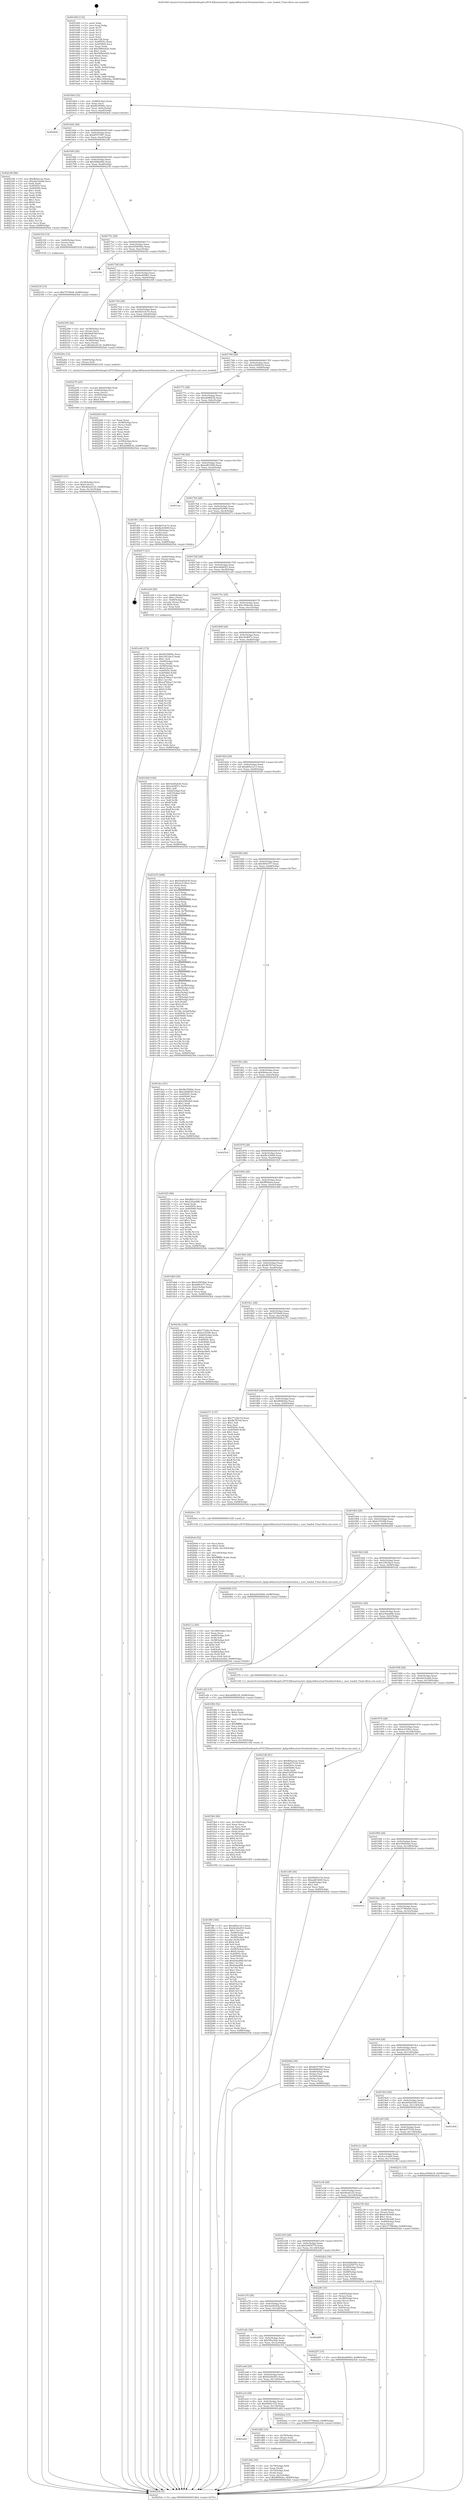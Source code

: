digraph "0x401640" {
  label = "0x401640 (/mnt/c/Users/mathe/Desktop/tcc/POCII/binaries/extr_kphp-kdbmutual-friendsmf-data.c_user_loaded_Final-ollvm.out::main(0))"
  labelloc = "t"
  node[shape=record]

  Entry [label="",width=0.3,height=0.3,shape=circle,fillcolor=black,style=filled]
  "0x4016b4" [label="{
     0x4016b4 [32]\l
     | [instrs]\l
     &nbsp;&nbsp;0x4016b4 \<+6\>: mov -0x88(%rbp),%eax\l
     &nbsp;&nbsp;0x4016ba \<+2\>: mov %eax,%ecx\l
     &nbsp;&nbsp;0x4016bc \<+6\>: sub $0x8b35994c,%ecx\l
     &nbsp;&nbsp;0x4016c2 \<+6\>: mov %eax,-0x9c(%rbp)\l
     &nbsp;&nbsp;0x4016c8 \<+6\>: mov %ecx,-0xa0(%rbp)\l
     &nbsp;&nbsp;0x4016ce \<+6\>: je 00000000004024eb \<main+0xeab\>\l
  }"]
  "0x4024eb" [label="{
     0x4024eb\l
  }", style=dashed]
  "0x4016d4" [label="{
     0x4016d4 [28]\l
     | [instrs]\l
     &nbsp;&nbsp;0x4016d4 \<+5\>: jmp 00000000004016d9 \<main+0x99\>\l
     &nbsp;&nbsp;0x4016d9 \<+6\>: mov -0x9c(%rbp),%eax\l
     &nbsp;&nbsp;0x4016df \<+5\>: sub $0x8f357087,%eax\l
     &nbsp;&nbsp;0x4016e4 \<+6\>: mov %eax,-0xa4(%rbp)\l
     &nbsp;&nbsp;0x4016ea \<+6\>: je 0000000000402180 \<main+0xb40\>\l
  }"]
  Exit [label="",width=0.3,height=0.3,shape=circle,fillcolor=black,style=filled,peripheries=2]
  "0x402180" [label="{
     0x402180 [86]\l
     | [instrs]\l
     &nbsp;&nbsp;0x402180 \<+5\>: mov $0xfb0eecee,%eax\l
     &nbsp;&nbsp;0x402185 \<+5\>: mov $0x2be5a28d,%ecx\l
     &nbsp;&nbsp;0x40218a \<+2\>: xor %edx,%edx\l
     &nbsp;&nbsp;0x40218c \<+7\>: mov 0x40505c,%esi\l
     &nbsp;&nbsp;0x402193 \<+7\>: mov 0x405060,%edi\l
     &nbsp;&nbsp;0x40219a \<+3\>: sub $0x1,%edx\l
     &nbsp;&nbsp;0x40219d \<+3\>: mov %esi,%r8d\l
     &nbsp;&nbsp;0x4021a0 \<+3\>: add %edx,%r8d\l
     &nbsp;&nbsp;0x4021a3 \<+4\>: imul %r8d,%esi\l
     &nbsp;&nbsp;0x4021a7 \<+3\>: and $0x1,%esi\l
     &nbsp;&nbsp;0x4021aa \<+3\>: cmp $0x0,%esi\l
     &nbsp;&nbsp;0x4021ad \<+4\>: sete %r9b\l
     &nbsp;&nbsp;0x4021b1 \<+3\>: cmp $0xa,%edi\l
     &nbsp;&nbsp;0x4021b4 \<+4\>: setl %r10b\l
     &nbsp;&nbsp;0x4021b8 \<+3\>: mov %r9b,%r11b\l
     &nbsp;&nbsp;0x4021bb \<+3\>: and %r10b,%r11b\l
     &nbsp;&nbsp;0x4021be \<+3\>: xor %r10b,%r9b\l
     &nbsp;&nbsp;0x4021c1 \<+3\>: or %r9b,%r11b\l
     &nbsp;&nbsp;0x4021c4 \<+4\>: test $0x1,%r11b\l
     &nbsp;&nbsp;0x4021c8 \<+3\>: cmovne %ecx,%eax\l
     &nbsp;&nbsp;0x4021cb \<+6\>: mov %eax,-0x88(%rbp)\l
     &nbsp;&nbsp;0x4021d1 \<+5\>: jmp 00000000004025eb \<main+0xfab\>\l
  }"]
  "0x4016f0" [label="{
     0x4016f0 [28]\l
     | [instrs]\l
     &nbsp;&nbsp;0x4016f0 \<+5\>: jmp 00000000004016f5 \<main+0xb5\>\l
     &nbsp;&nbsp;0x4016f5 \<+6\>: mov -0x9c(%rbp),%eax\l
     &nbsp;&nbsp;0x4016fb \<+5\>: sub $0x928bd4fe,%eax\l
     &nbsp;&nbsp;0x401700 \<+6\>: mov %eax,-0xa8(%rbp)\l
     &nbsp;&nbsp;0x401706 \<+6\>: je 0000000000402330 \<main+0xcf0\>\l
  }"]
  "0x40233f" [label="{
     0x40233f [15]\l
     | [instrs]\l
     &nbsp;&nbsp;0x40233f \<+10\>: movl $0x74790d4,-0x88(%rbp)\l
     &nbsp;&nbsp;0x402349 \<+5\>: jmp 00000000004025eb \<main+0xfab\>\l
  }"]
  "0x402330" [label="{
     0x402330 [15]\l
     | [instrs]\l
     &nbsp;&nbsp;0x402330 \<+4\>: mov -0x60(%rbp),%rax\l
     &nbsp;&nbsp;0x402334 \<+3\>: mov (%rax),%rax\l
     &nbsp;&nbsp;0x402337 \<+3\>: mov %rax,%rdi\l
     &nbsp;&nbsp;0x40233a \<+5\>: call 0000000000401030 \<free@plt\>\l
     | [calls]\l
     &nbsp;&nbsp;0x401030 \{1\} (unknown)\l
  }"]
  "0x40170c" [label="{
     0x40170c [28]\l
     | [instrs]\l
     &nbsp;&nbsp;0x40170c \<+5\>: jmp 0000000000401711 \<main+0xd1\>\l
     &nbsp;&nbsp;0x401711 \<+6\>: mov -0x9c(%rbp),%eax\l
     &nbsp;&nbsp;0x401717 \<+5\>: sub $0x9358540e,%eax\l
     &nbsp;&nbsp;0x40171c \<+6\>: mov %eax,-0xac(%rbp)\l
     &nbsp;&nbsp;0x401722 \<+6\>: je 000000000040234e \<main+0xd0e\>\l
  }"]
  "0x4022f7" [label="{
     0x4022f7 [15]\l
     | [instrs]\l
     &nbsp;&nbsp;0x4022f7 \<+10\>: movl $0x9ae60963,-0x88(%rbp)\l
     &nbsp;&nbsp;0x402301 \<+5\>: jmp 00000000004025eb \<main+0xfab\>\l
  }"]
  "0x40234e" [label="{
     0x40234e\l
  }", style=dashed]
  "0x401728" [label="{
     0x401728 [28]\l
     | [instrs]\l
     &nbsp;&nbsp;0x401728 \<+5\>: jmp 000000000040172d \<main+0xed\>\l
     &nbsp;&nbsp;0x40172d \<+6\>: mov -0x9c(%rbp),%eax\l
     &nbsp;&nbsp;0x401733 \<+5\>: sub $0x9ae60963,%eax\l
     &nbsp;&nbsp;0x401738 \<+6\>: mov %eax,-0xb0(%rbp)\l
     &nbsp;&nbsp;0x40173e \<+6\>: je 0000000000402306 \<main+0xcc6\>\l
  }"]
  "0x402293" [label="{
     0x402293 [31]\l
     | [instrs]\l
     &nbsp;&nbsp;0x402293 \<+4\>: mov -0x38(%rbp),%rcx\l
     &nbsp;&nbsp;0x402297 \<+6\>: movl $0x0,(%rcx)\l
     &nbsp;&nbsp;0x40229d \<+10\>: movl $0x4fee6125,-0x88(%rbp)\l
     &nbsp;&nbsp;0x4022a7 \<+6\>: mov %eax,-0x14c(%rbp)\l
     &nbsp;&nbsp;0x4022ad \<+5\>: jmp 00000000004025eb \<main+0xfab\>\l
  }"]
  "0x402306" [label="{
     0x402306 [42]\l
     | [instrs]\l
     &nbsp;&nbsp;0x402306 \<+4\>: mov -0x38(%rbp),%rax\l
     &nbsp;&nbsp;0x40230a \<+2\>: mov (%rax),%ecx\l
     &nbsp;&nbsp;0x40230c \<+6\>: sub $0xbfa43fef,%ecx\l
     &nbsp;&nbsp;0x402312 \<+3\>: add $0x1,%ecx\l
     &nbsp;&nbsp;0x402315 \<+6\>: add $0xbfa43fef,%ecx\l
     &nbsp;&nbsp;0x40231b \<+4\>: mov -0x38(%rbp),%rax\l
     &nbsp;&nbsp;0x40231f \<+2\>: mov %ecx,(%rax)\l
     &nbsp;&nbsp;0x402321 \<+10\>: movl $0x4fee6125,-0x88(%rbp)\l
     &nbsp;&nbsp;0x40232b \<+5\>: jmp 00000000004025eb \<main+0xfab\>\l
  }"]
  "0x401744" [label="{
     0x401744 [28]\l
     | [instrs]\l
     &nbsp;&nbsp;0x401744 \<+5\>: jmp 0000000000401749 \<main+0x109\>\l
     &nbsp;&nbsp;0x401749 \<+6\>: mov -0x9c(%rbp),%eax\l
     &nbsp;&nbsp;0x40174f \<+5\>: sub $0x9d314c7e,%eax\l
     &nbsp;&nbsp;0x401754 \<+6\>: mov %eax,-0xb4(%rbp)\l
     &nbsp;&nbsp;0x40175a \<+6\>: je 000000000040226a \<main+0xc2a\>\l
  }"]
  "0x402276" [label="{
     0x402276 [29]\l
     | [instrs]\l
     &nbsp;&nbsp;0x402276 \<+10\>: movabs $0x4030b6,%rdi\l
     &nbsp;&nbsp;0x402280 \<+4\>: mov -0x40(%rbp),%rcx\l
     &nbsp;&nbsp;0x402284 \<+2\>: mov %eax,(%rcx)\l
     &nbsp;&nbsp;0x402286 \<+4\>: mov -0x40(%rbp),%rcx\l
     &nbsp;&nbsp;0x40228a \<+2\>: mov (%rcx),%esi\l
     &nbsp;&nbsp;0x40228c \<+2\>: mov $0x0,%al\l
     &nbsp;&nbsp;0x40228e \<+5\>: call 0000000000401040 \<printf@plt\>\l
     | [calls]\l
     &nbsp;&nbsp;0x401040 \{1\} (unknown)\l
  }"]
  "0x40226a" [label="{
     0x40226a [12]\l
     | [instrs]\l
     &nbsp;&nbsp;0x40226a \<+4\>: mov -0x60(%rbp),%rax\l
     &nbsp;&nbsp;0x40226e \<+3\>: mov (%rax),%rdi\l
     &nbsp;&nbsp;0x402271 \<+5\>: call 0000000000401430 \<user_loaded\>\l
     | [calls]\l
     &nbsp;&nbsp;0x401430 \{1\} (/mnt/c/Users/mathe/Desktop/tcc/POCII/binaries/extr_kphp-kdbmutual-friendsmf-data.c_user_loaded_Final-ollvm.out::user_loaded)\l
  }"]
  "0x401760" [label="{
     0x401760 [28]\l
     | [instrs]\l
     &nbsp;&nbsp;0x401760 \<+5\>: jmp 0000000000401765 \<main+0x125\>\l
     &nbsp;&nbsp;0x401765 \<+6\>: mov -0x9c(%rbp),%eax\l
     &nbsp;&nbsp;0x40176b \<+5\>: sub $0xa3566b18,%eax\l
     &nbsp;&nbsp;0x401770 \<+6\>: mov %eax,-0xb8(%rbp)\l
     &nbsp;&nbsp;0x401776 \<+6\>: je 0000000000402240 \<main+0xc00\>\l
  }"]
  "0x40211a" [label="{
     0x40211a [60]\l
     | [instrs]\l
     &nbsp;&nbsp;0x40211a \<+6\>: mov -0x148(%rbp),%ecx\l
     &nbsp;&nbsp;0x402120 \<+3\>: imul %eax,%ecx\l
     &nbsp;&nbsp;0x402123 \<+4\>: mov -0x60(%rbp),%r8\l
     &nbsp;&nbsp;0x402127 \<+3\>: mov (%r8),%r8\l
     &nbsp;&nbsp;0x40212a \<+4\>: mov -0x58(%rbp),%r9\l
     &nbsp;&nbsp;0x40212e \<+3\>: movslq (%r9),%r9\l
     &nbsp;&nbsp;0x402131 \<+4\>: shl $0x4,%r9\l
     &nbsp;&nbsp;0x402135 \<+3\>: add %r9,%r8\l
     &nbsp;&nbsp;0x402138 \<+4\>: mov 0x8(%r8),%r8\l
     &nbsp;&nbsp;0x40213c \<+4\>: mov -0x48(%rbp),%r9\l
     &nbsp;&nbsp;0x402140 \<+3\>: movslq (%r9),%r9\l
     &nbsp;&nbsp;0x402143 \<+4\>: mov %ecx,(%r8,%r9,4)\l
     &nbsp;&nbsp;0x402147 \<+10\>: movl $0x4ca3cd2d,-0x88(%rbp)\l
     &nbsp;&nbsp;0x402151 \<+5\>: jmp 00000000004025eb \<main+0xfab\>\l
  }"]
  "0x402240" [label="{
     0x402240 [42]\l
     | [instrs]\l
     &nbsp;&nbsp;0x402240 \<+2\>: xor %eax,%eax\l
     &nbsp;&nbsp;0x402242 \<+4\>: mov -0x58(%rbp),%rcx\l
     &nbsp;&nbsp;0x402246 \<+2\>: mov (%rcx),%edx\l
     &nbsp;&nbsp;0x402248 \<+2\>: mov %eax,%esi\l
     &nbsp;&nbsp;0x40224a \<+2\>: sub %edx,%esi\l
     &nbsp;&nbsp;0x40224c \<+2\>: mov %eax,%edx\l
     &nbsp;&nbsp;0x40224e \<+3\>: sub $0x1,%edx\l
     &nbsp;&nbsp;0x402251 \<+2\>: add %edx,%esi\l
     &nbsp;&nbsp;0x402253 \<+2\>: sub %esi,%eax\l
     &nbsp;&nbsp;0x402255 \<+4\>: mov -0x58(%rbp),%rcx\l
     &nbsp;&nbsp;0x402259 \<+2\>: mov %eax,(%rcx)\l
     &nbsp;&nbsp;0x40225b \<+10\>: movl $0xab98f236,-0x88(%rbp)\l
     &nbsp;&nbsp;0x402265 \<+5\>: jmp 00000000004025eb \<main+0xfab\>\l
  }"]
  "0x40177c" [label="{
     0x40177c [28]\l
     | [instrs]\l
     &nbsp;&nbsp;0x40177c \<+5\>: jmp 0000000000401781 \<main+0x141\>\l
     &nbsp;&nbsp;0x401781 \<+6\>: mov -0x9c(%rbp),%eax\l
     &nbsp;&nbsp;0x401787 \<+5\>: sub $0xab98f236,%eax\l
     &nbsp;&nbsp;0x40178c \<+6\>: mov %eax,-0xbc(%rbp)\l
     &nbsp;&nbsp;0x401792 \<+6\>: je 0000000000401f01 \<main+0x8c1\>\l
  }"]
  "0x4020e6" [label="{
     0x4020e6 [52]\l
     | [instrs]\l
     &nbsp;&nbsp;0x4020e6 \<+2\>: xor %ecx,%ecx\l
     &nbsp;&nbsp;0x4020e8 \<+5\>: mov $0x2,%edx\l
     &nbsp;&nbsp;0x4020ed \<+6\>: mov %edx,-0x144(%rbp)\l
     &nbsp;&nbsp;0x4020f3 \<+1\>: cltd\l
     &nbsp;&nbsp;0x4020f4 \<+6\>: mov -0x144(%rbp),%esi\l
     &nbsp;&nbsp;0x4020fa \<+2\>: idiv %esi\l
     &nbsp;&nbsp;0x4020fc \<+6\>: imul $0xfffffffe,%edx,%edx\l
     &nbsp;&nbsp;0x402102 \<+2\>: mov %ecx,%edi\l
     &nbsp;&nbsp;0x402104 \<+2\>: sub %edx,%edi\l
     &nbsp;&nbsp;0x402106 \<+2\>: mov %ecx,%edx\l
     &nbsp;&nbsp;0x402108 \<+3\>: sub $0x1,%edx\l
     &nbsp;&nbsp;0x40210b \<+2\>: add %edx,%edi\l
     &nbsp;&nbsp;0x40210d \<+2\>: sub %edi,%ecx\l
     &nbsp;&nbsp;0x40210f \<+6\>: mov %ecx,-0x148(%rbp)\l
     &nbsp;&nbsp;0x402115 \<+5\>: call 0000000000401160 \<next_i\>\l
     | [calls]\l
     &nbsp;&nbsp;0x401160 \{1\} (/mnt/c/Users/mathe/Desktop/tcc/POCII/binaries/extr_kphp-kdbmutual-friendsmf-data.c_user_loaded_Final-ollvm.out::next_i)\l
  }"]
  "0x401f01" [label="{
     0x401f01 [36]\l
     | [instrs]\l
     &nbsp;&nbsp;0x401f01 \<+5\>: mov $0x9d314c7e,%eax\l
     &nbsp;&nbsp;0x401f06 \<+5\>: mov $0xfbc43699,%ecx\l
     &nbsp;&nbsp;0x401f0b \<+4\>: mov -0x58(%rbp),%rdx\l
     &nbsp;&nbsp;0x401f0f \<+2\>: mov (%rdx),%esi\l
     &nbsp;&nbsp;0x401f11 \<+4\>: mov -0x68(%rbp),%rdx\l
     &nbsp;&nbsp;0x401f15 \<+2\>: cmp (%rdx),%esi\l
     &nbsp;&nbsp;0x401f17 \<+3\>: cmovl %ecx,%eax\l
     &nbsp;&nbsp;0x401f1a \<+6\>: mov %eax,-0x88(%rbp)\l
     &nbsp;&nbsp;0x401f20 \<+5\>: jmp 00000000004025eb \<main+0xfab\>\l
  }"]
  "0x401798" [label="{
     0x401798 [28]\l
     | [instrs]\l
     &nbsp;&nbsp;0x401798 \<+5\>: jmp 000000000040179d \<main+0x15d\>\l
     &nbsp;&nbsp;0x40179d \<+6\>: mov -0x9c(%rbp),%eax\l
     &nbsp;&nbsp;0x4017a3 \<+5\>: sub $0xad81f200,%eax\l
     &nbsp;&nbsp;0x4017a8 \<+6\>: mov %eax,-0xc0(%rbp)\l
     &nbsp;&nbsp;0x4017ae \<+6\>: je 0000000000401cae \<main+0x66e\>\l
  }"]
  "0x401ff6" [label="{
     0x401ff6 [184]\l
     | [instrs]\l
     &nbsp;&nbsp;0x401ff6 \<+5\>: mov $0xd85a1213,%ecx\l
     &nbsp;&nbsp;0x401ffb \<+5\>: mov $0x6220ed53,%edx\l
     &nbsp;&nbsp;0x402000 \<+3\>: mov $0x1,%r11b\l
     &nbsp;&nbsp;0x402003 \<+4\>: mov -0x60(%rbp),%rdi\l
     &nbsp;&nbsp;0x402007 \<+3\>: mov (%rdi),%rdi\l
     &nbsp;&nbsp;0x40200a \<+4\>: mov -0x58(%rbp),%r8\l
     &nbsp;&nbsp;0x40200e \<+3\>: movslq (%r8),%r8\l
     &nbsp;&nbsp;0x402011 \<+4\>: shl $0x4,%r8\l
     &nbsp;&nbsp;0x402015 \<+3\>: add %r8,%rdi\l
     &nbsp;&nbsp;0x402018 \<+4\>: mov %rax,0x8(%rdi)\l
     &nbsp;&nbsp;0x40201c \<+4\>: mov -0x48(%rbp),%rax\l
     &nbsp;&nbsp;0x402020 \<+6\>: movl $0x0,(%rax)\l
     &nbsp;&nbsp;0x402026 \<+7\>: mov 0x40505c,%esi\l
     &nbsp;&nbsp;0x40202d \<+7\>: mov 0x405060,%ebx\l
     &nbsp;&nbsp;0x402034 \<+3\>: mov %esi,%r14d\l
     &nbsp;&nbsp;0x402037 \<+7\>: add $0xfedadf98,%r14d\l
     &nbsp;&nbsp;0x40203e \<+4\>: sub $0x1,%r14d\l
     &nbsp;&nbsp;0x402042 \<+7\>: sub $0xfedadf98,%r14d\l
     &nbsp;&nbsp;0x402049 \<+4\>: imul %r14d,%esi\l
     &nbsp;&nbsp;0x40204d \<+3\>: and $0x1,%esi\l
     &nbsp;&nbsp;0x402050 \<+3\>: cmp $0x0,%esi\l
     &nbsp;&nbsp;0x402053 \<+4\>: sete %r15b\l
     &nbsp;&nbsp;0x402057 \<+3\>: cmp $0xa,%ebx\l
     &nbsp;&nbsp;0x40205a \<+4\>: setl %r12b\l
     &nbsp;&nbsp;0x40205e \<+3\>: mov %r15b,%r13b\l
     &nbsp;&nbsp;0x402061 \<+4\>: xor $0xff,%r13b\l
     &nbsp;&nbsp;0x402065 \<+3\>: mov %r12b,%al\l
     &nbsp;&nbsp;0x402068 \<+2\>: xor $0xff,%al\l
     &nbsp;&nbsp;0x40206a \<+4\>: xor $0x0,%r11b\l
     &nbsp;&nbsp;0x40206e \<+3\>: mov %r13b,%sil\l
     &nbsp;&nbsp;0x402071 \<+4\>: and $0x0,%sil\l
     &nbsp;&nbsp;0x402075 \<+3\>: and %r11b,%r15b\l
     &nbsp;&nbsp;0x402078 \<+3\>: mov %al,%dil\l
     &nbsp;&nbsp;0x40207b \<+4\>: and $0x0,%dil\l
     &nbsp;&nbsp;0x40207f \<+3\>: and %r11b,%r12b\l
     &nbsp;&nbsp;0x402082 \<+3\>: or %r15b,%sil\l
     &nbsp;&nbsp;0x402085 \<+3\>: or %r12b,%dil\l
     &nbsp;&nbsp;0x402088 \<+3\>: xor %dil,%sil\l
     &nbsp;&nbsp;0x40208b \<+3\>: or %al,%r13b\l
     &nbsp;&nbsp;0x40208e \<+4\>: xor $0xff,%r13b\l
     &nbsp;&nbsp;0x402092 \<+4\>: or $0x0,%r11b\l
     &nbsp;&nbsp;0x402096 \<+3\>: and %r11b,%r13b\l
     &nbsp;&nbsp;0x402099 \<+3\>: or %r13b,%sil\l
     &nbsp;&nbsp;0x40209c \<+4\>: test $0x1,%sil\l
     &nbsp;&nbsp;0x4020a0 \<+3\>: cmovne %edx,%ecx\l
     &nbsp;&nbsp;0x4020a3 \<+6\>: mov %ecx,-0x88(%rbp)\l
     &nbsp;&nbsp;0x4020a9 \<+5\>: jmp 00000000004025eb \<main+0xfab\>\l
  }"]
  "0x401cae" [label="{
     0x401cae\l
  }", style=dashed]
  "0x4017b4" [label="{
     0x4017b4 [28]\l
     | [instrs]\l
     &nbsp;&nbsp;0x4017b4 \<+5\>: jmp 00000000004017b9 \<main+0x179\>\l
     &nbsp;&nbsp;0x4017b9 \<+6\>: mov -0x9c(%rbp),%eax\l
     &nbsp;&nbsp;0x4017bf \<+5\>: sub $0xb2052900,%eax\l
     &nbsp;&nbsp;0x4017c4 \<+6\>: mov %eax,-0xc4(%rbp)\l
     &nbsp;&nbsp;0x4017ca \<+6\>: je 0000000000402473 \<main+0xe33\>\l
  }"]
  "0x401fb4" [label="{
     0x401fb4 [66]\l
     | [instrs]\l
     &nbsp;&nbsp;0x401fb4 \<+6\>: mov -0x140(%rbp),%ecx\l
     &nbsp;&nbsp;0x401fba \<+3\>: imul %eax,%ecx\l
     &nbsp;&nbsp;0x401fbd \<+3\>: movslq %ecx,%r8\l
     &nbsp;&nbsp;0x401fc0 \<+4\>: mov -0x60(%rbp),%r9\l
     &nbsp;&nbsp;0x401fc4 \<+3\>: mov (%r9),%r9\l
     &nbsp;&nbsp;0x401fc7 \<+4\>: mov -0x58(%rbp),%r10\l
     &nbsp;&nbsp;0x401fcb \<+3\>: movslq (%r10),%r10\l
     &nbsp;&nbsp;0x401fce \<+4\>: shl $0x4,%r10\l
     &nbsp;&nbsp;0x401fd2 \<+3\>: add %r10,%r9\l
     &nbsp;&nbsp;0x401fd5 \<+3\>: mov %r8,(%r9)\l
     &nbsp;&nbsp;0x401fd8 \<+4\>: mov -0x50(%rbp),%r8\l
     &nbsp;&nbsp;0x401fdc \<+7\>: movl $0x1,(%r8)\l
     &nbsp;&nbsp;0x401fe3 \<+4\>: mov -0x50(%rbp),%r8\l
     &nbsp;&nbsp;0x401fe7 \<+3\>: movslq (%r8),%r8\l
     &nbsp;&nbsp;0x401fea \<+4\>: shl $0x2,%r8\l
     &nbsp;&nbsp;0x401fee \<+3\>: mov %r8,%rdi\l
     &nbsp;&nbsp;0x401ff1 \<+5\>: call 0000000000401050 \<malloc@plt\>\l
     | [calls]\l
     &nbsp;&nbsp;0x401050 \{1\} (unknown)\l
  }"]
  "0x402473" [label="{
     0x402473 [21]\l
     | [instrs]\l
     &nbsp;&nbsp;0x402473 \<+4\>: mov -0x80(%rbp),%rax\l
     &nbsp;&nbsp;0x402477 \<+2\>: mov (%rax),%eax\l
     &nbsp;&nbsp;0x402479 \<+4\>: lea -0x28(%rbp),%rsp\l
     &nbsp;&nbsp;0x40247d \<+1\>: pop %rbx\l
     &nbsp;&nbsp;0x40247e \<+2\>: pop %r12\l
     &nbsp;&nbsp;0x402480 \<+2\>: pop %r13\l
     &nbsp;&nbsp;0x402482 \<+2\>: pop %r14\l
     &nbsp;&nbsp;0x402484 \<+2\>: pop %r15\l
     &nbsp;&nbsp;0x402486 \<+1\>: pop %rbp\l
     &nbsp;&nbsp;0x402487 \<+1\>: ret\l
  }"]
  "0x4017d0" [label="{
     0x4017d0 [28]\l
     | [instrs]\l
     &nbsp;&nbsp;0x4017d0 \<+5\>: jmp 00000000004017d5 \<main+0x195\>\l
     &nbsp;&nbsp;0x4017d5 \<+6\>: mov -0x9c(%rbp),%eax\l
     &nbsp;&nbsp;0x4017db \<+5\>: sub $0xc06db5f3,%eax\l
     &nbsp;&nbsp;0x4017e0 \<+6\>: mov %eax,-0xc8(%rbp)\l
     &nbsp;&nbsp;0x4017e6 \<+6\>: je 0000000000401e29 \<main+0x7e9\>\l
  }"]
  "0x401f80" [label="{
     0x401f80 [52]\l
     | [instrs]\l
     &nbsp;&nbsp;0x401f80 \<+2\>: xor %ecx,%ecx\l
     &nbsp;&nbsp;0x401f82 \<+5\>: mov $0x2,%edx\l
     &nbsp;&nbsp;0x401f87 \<+6\>: mov %edx,-0x13c(%rbp)\l
     &nbsp;&nbsp;0x401f8d \<+1\>: cltd\l
     &nbsp;&nbsp;0x401f8e \<+6\>: mov -0x13c(%rbp),%esi\l
     &nbsp;&nbsp;0x401f94 \<+2\>: idiv %esi\l
     &nbsp;&nbsp;0x401f96 \<+6\>: imul $0xfffffffe,%edx,%edx\l
     &nbsp;&nbsp;0x401f9c \<+2\>: mov %ecx,%edi\l
     &nbsp;&nbsp;0x401f9e \<+2\>: sub %edx,%edi\l
     &nbsp;&nbsp;0x401fa0 \<+2\>: mov %ecx,%edx\l
     &nbsp;&nbsp;0x401fa2 \<+3\>: sub $0x1,%edx\l
     &nbsp;&nbsp;0x401fa5 \<+2\>: add %edx,%edi\l
     &nbsp;&nbsp;0x401fa7 \<+2\>: sub %edi,%ecx\l
     &nbsp;&nbsp;0x401fa9 \<+6\>: mov %ecx,-0x140(%rbp)\l
     &nbsp;&nbsp;0x401faf \<+5\>: call 0000000000401160 \<next_i\>\l
     | [calls]\l
     &nbsp;&nbsp;0x401160 \{1\} (/mnt/c/Users/mathe/Desktop/tcc/POCII/binaries/extr_kphp-kdbmutual-friendsmf-data.c_user_loaded_Final-ollvm.out::next_i)\l
  }"]
  "0x401e29" [label="{
     0x401e29 [29]\l
     | [instrs]\l
     &nbsp;&nbsp;0x401e29 \<+4\>: mov -0x68(%rbp),%rax\l
     &nbsp;&nbsp;0x401e2d \<+6\>: movl $0x1,(%rax)\l
     &nbsp;&nbsp;0x401e33 \<+4\>: mov -0x68(%rbp),%rax\l
     &nbsp;&nbsp;0x401e37 \<+3\>: movslq (%rax),%rax\l
     &nbsp;&nbsp;0x401e3a \<+4\>: shl $0x4,%rax\l
     &nbsp;&nbsp;0x401e3e \<+3\>: mov %rax,%rdi\l
     &nbsp;&nbsp;0x401e41 \<+5\>: call 0000000000401050 \<malloc@plt\>\l
     | [calls]\l
     &nbsp;&nbsp;0x401050 \{1\} (unknown)\l
  }"]
  "0x4017ec" [label="{
     0x4017ec [28]\l
     | [instrs]\l
     &nbsp;&nbsp;0x4017ec \<+5\>: jmp 00000000004017f1 \<main+0x1b1\>\l
     &nbsp;&nbsp;0x4017f1 \<+6\>: mov -0x9c(%rbp),%eax\l
     &nbsp;&nbsp;0x4017f7 \<+5\>: sub $0xc394ee6a,%eax\l
     &nbsp;&nbsp;0x4017fc \<+6\>: mov %eax,-0xcc(%rbp)\l
     &nbsp;&nbsp;0x401802 \<+6\>: je 0000000000401b06 \<main+0x4c6\>\l
  }"]
  "0x401e46" [label="{
     0x401e46 [172]\l
     | [instrs]\l
     &nbsp;&nbsp;0x401e46 \<+5\>: mov $0x8b35994c,%ecx\l
     &nbsp;&nbsp;0x401e4b \<+5\>: mov $0x19f12bc5,%edx\l
     &nbsp;&nbsp;0x401e50 \<+3\>: mov $0x1,%sil\l
     &nbsp;&nbsp;0x401e53 \<+4\>: mov -0x60(%rbp),%rdi\l
     &nbsp;&nbsp;0x401e57 \<+3\>: mov %rax,(%rdi)\l
     &nbsp;&nbsp;0x401e5a \<+4\>: mov -0x58(%rbp),%rax\l
     &nbsp;&nbsp;0x401e5e \<+6\>: movl $0x0,(%rax)\l
     &nbsp;&nbsp;0x401e64 \<+8\>: mov 0x40505c,%r8d\l
     &nbsp;&nbsp;0x401e6c \<+8\>: mov 0x405060,%r9d\l
     &nbsp;&nbsp;0x401e74 \<+3\>: mov %r8d,%r10d\l
     &nbsp;&nbsp;0x401e77 \<+7\>: add $0xcd706ac7,%r10d\l
     &nbsp;&nbsp;0x401e7e \<+4\>: sub $0x1,%r10d\l
     &nbsp;&nbsp;0x401e82 \<+7\>: sub $0xcd706ac7,%r10d\l
     &nbsp;&nbsp;0x401e89 \<+4\>: imul %r10d,%r8d\l
     &nbsp;&nbsp;0x401e8d \<+4\>: and $0x1,%r8d\l
     &nbsp;&nbsp;0x401e91 \<+4\>: cmp $0x0,%r8d\l
     &nbsp;&nbsp;0x401e95 \<+4\>: sete %r11b\l
     &nbsp;&nbsp;0x401e99 \<+4\>: cmp $0xa,%r9d\l
     &nbsp;&nbsp;0x401e9d \<+3\>: setl %bl\l
     &nbsp;&nbsp;0x401ea0 \<+3\>: mov %r11b,%r14b\l
     &nbsp;&nbsp;0x401ea3 \<+4\>: xor $0xff,%r14b\l
     &nbsp;&nbsp;0x401ea7 \<+3\>: mov %bl,%r15b\l
     &nbsp;&nbsp;0x401eaa \<+4\>: xor $0xff,%r15b\l
     &nbsp;&nbsp;0x401eae \<+4\>: xor $0x0,%sil\l
     &nbsp;&nbsp;0x401eb2 \<+3\>: mov %r14b,%r12b\l
     &nbsp;&nbsp;0x401eb5 \<+4\>: and $0x0,%r12b\l
     &nbsp;&nbsp;0x401eb9 \<+3\>: and %sil,%r11b\l
     &nbsp;&nbsp;0x401ebc \<+3\>: mov %r15b,%r13b\l
     &nbsp;&nbsp;0x401ebf \<+4\>: and $0x0,%r13b\l
     &nbsp;&nbsp;0x401ec3 \<+3\>: and %sil,%bl\l
     &nbsp;&nbsp;0x401ec6 \<+3\>: or %r11b,%r12b\l
     &nbsp;&nbsp;0x401ec9 \<+3\>: or %bl,%r13b\l
     &nbsp;&nbsp;0x401ecc \<+3\>: xor %r13b,%r12b\l
     &nbsp;&nbsp;0x401ecf \<+3\>: or %r15b,%r14b\l
     &nbsp;&nbsp;0x401ed2 \<+4\>: xor $0xff,%r14b\l
     &nbsp;&nbsp;0x401ed6 \<+4\>: or $0x0,%sil\l
     &nbsp;&nbsp;0x401eda \<+3\>: and %sil,%r14b\l
     &nbsp;&nbsp;0x401edd \<+3\>: or %r14b,%r12b\l
     &nbsp;&nbsp;0x401ee0 \<+4\>: test $0x1,%r12b\l
     &nbsp;&nbsp;0x401ee4 \<+3\>: cmovne %edx,%ecx\l
     &nbsp;&nbsp;0x401ee7 \<+6\>: mov %ecx,-0x88(%rbp)\l
     &nbsp;&nbsp;0x401eed \<+5\>: jmp 00000000004025eb \<main+0xfab\>\l
  }"]
  "0x401b06" [label="{
     0x401b06 [106]\l
     | [instrs]\l
     &nbsp;&nbsp;0x401b06 \<+5\>: mov $0x5ad5243b,%eax\l
     &nbsp;&nbsp;0x401b0b \<+5\>: mov $0xc6cf857c,%ecx\l
     &nbsp;&nbsp;0x401b10 \<+2\>: mov $0x1,%dl\l
     &nbsp;&nbsp;0x401b12 \<+7\>: mov -0x82(%rbp),%sil\l
     &nbsp;&nbsp;0x401b19 \<+7\>: mov -0x81(%rbp),%dil\l
     &nbsp;&nbsp;0x401b20 \<+3\>: mov %sil,%r8b\l
     &nbsp;&nbsp;0x401b23 \<+4\>: xor $0xff,%r8b\l
     &nbsp;&nbsp;0x401b27 \<+3\>: mov %dil,%r9b\l
     &nbsp;&nbsp;0x401b2a \<+4\>: xor $0xff,%r9b\l
     &nbsp;&nbsp;0x401b2e \<+3\>: xor $0x1,%dl\l
     &nbsp;&nbsp;0x401b31 \<+3\>: mov %r8b,%r10b\l
     &nbsp;&nbsp;0x401b34 \<+4\>: and $0xff,%r10b\l
     &nbsp;&nbsp;0x401b38 \<+3\>: and %dl,%sil\l
     &nbsp;&nbsp;0x401b3b \<+3\>: mov %r9b,%r11b\l
     &nbsp;&nbsp;0x401b3e \<+4\>: and $0xff,%r11b\l
     &nbsp;&nbsp;0x401b42 \<+3\>: and %dl,%dil\l
     &nbsp;&nbsp;0x401b45 \<+3\>: or %sil,%r10b\l
     &nbsp;&nbsp;0x401b48 \<+3\>: or %dil,%r11b\l
     &nbsp;&nbsp;0x401b4b \<+3\>: xor %r11b,%r10b\l
     &nbsp;&nbsp;0x401b4e \<+3\>: or %r9b,%r8b\l
     &nbsp;&nbsp;0x401b51 \<+4\>: xor $0xff,%r8b\l
     &nbsp;&nbsp;0x401b55 \<+3\>: or $0x1,%dl\l
     &nbsp;&nbsp;0x401b58 \<+3\>: and %dl,%r8b\l
     &nbsp;&nbsp;0x401b5b \<+3\>: or %r8b,%r10b\l
     &nbsp;&nbsp;0x401b5e \<+4\>: test $0x1,%r10b\l
     &nbsp;&nbsp;0x401b62 \<+3\>: cmovne %ecx,%eax\l
     &nbsp;&nbsp;0x401b65 \<+6\>: mov %eax,-0x88(%rbp)\l
     &nbsp;&nbsp;0x401b6b \<+5\>: jmp 00000000004025eb \<main+0xfab\>\l
  }"]
  "0x401808" [label="{
     0x401808 [28]\l
     | [instrs]\l
     &nbsp;&nbsp;0x401808 \<+5\>: jmp 000000000040180d \<main+0x1cd\>\l
     &nbsp;&nbsp;0x40180d \<+6\>: mov -0x9c(%rbp),%eax\l
     &nbsp;&nbsp;0x401813 \<+5\>: sub $0xc6cf857c,%eax\l
     &nbsp;&nbsp;0x401818 \<+6\>: mov %eax,-0xd0(%rbp)\l
     &nbsp;&nbsp;0x40181e \<+6\>: je 0000000000401b70 \<main+0x530\>\l
  }"]
  "0x4025eb" [label="{
     0x4025eb [5]\l
     | [instrs]\l
     &nbsp;&nbsp;0x4025eb \<+5\>: jmp 00000000004016b4 \<main+0x74\>\l
  }"]
  "0x401640" [label="{
     0x401640 [116]\l
     | [instrs]\l
     &nbsp;&nbsp;0x401640 \<+1\>: push %rbp\l
     &nbsp;&nbsp;0x401641 \<+3\>: mov %rsp,%rbp\l
     &nbsp;&nbsp;0x401644 \<+2\>: push %r15\l
     &nbsp;&nbsp;0x401646 \<+2\>: push %r14\l
     &nbsp;&nbsp;0x401648 \<+2\>: push %r13\l
     &nbsp;&nbsp;0x40164a \<+2\>: push %r12\l
     &nbsp;&nbsp;0x40164c \<+1\>: push %rbx\l
     &nbsp;&nbsp;0x40164d \<+7\>: sub $0x128,%rsp\l
     &nbsp;&nbsp;0x401654 \<+7\>: mov 0x40505c,%eax\l
     &nbsp;&nbsp;0x40165b \<+7\>: mov 0x405060,%ecx\l
     &nbsp;&nbsp;0x401662 \<+2\>: mov %eax,%edx\l
     &nbsp;&nbsp;0x401664 \<+6\>: sub $0x598eb420,%edx\l
     &nbsp;&nbsp;0x40166a \<+3\>: sub $0x1,%edx\l
     &nbsp;&nbsp;0x40166d \<+6\>: add $0x598eb420,%edx\l
     &nbsp;&nbsp;0x401673 \<+3\>: imul %edx,%eax\l
     &nbsp;&nbsp;0x401676 \<+3\>: and $0x1,%eax\l
     &nbsp;&nbsp;0x401679 \<+3\>: cmp $0x0,%eax\l
     &nbsp;&nbsp;0x40167c \<+4\>: sete %r8b\l
     &nbsp;&nbsp;0x401680 \<+4\>: and $0x1,%r8b\l
     &nbsp;&nbsp;0x401684 \<+7\>: mov %r8b,-0x82(%rbp)\l
     &nbsp;&nbsp;0x40168b \<+3\>: cmp $0xa,%ecx\l
     &nbsp;&nbsp;0x40168e \<+4\>: setl %r8b\l
     &nbsp;&nbsp;0x401692 \<+4\>: and $0x1,%r8b\l
     &nbsp;&nbsp;0x401696 \<+7\>: mov %r8b,-0x81(%rbp)\l
     &nbsp;&nbsp;0x40169d \<+10\>: movl $0xc394ee6a,-0x88(%rbp)\l
     &nbsp;&nbsp;0x4016a7 \<+6\>: mov %edi,-0x8c(%rbp)\l
     &nbsp;&nbsp;0x4016ad \<+7\>: mov %rsi,-0x98(%rbp)\l
  }"]
  "0x401d92" [label="{
     0x401d92 [30]\l
     | [instrs]\l
     &nbsp;&nbsp;0x401d92 \<+4\>: mov -0x70(%rbp),%rdi\l
     &nbsp;&nbsp;0x401d96 \<+2\>: mov %eax,(%rdi)\l
     &nbsp;&nbsp;0x401d98 \<+4\>: mov -0x70(%rbp),%rdi\l
     &nbsp;&nbsp;0x401d9c \<+2\>: mov (%rdi),%eax\l
     &nbsp;&nbsp;0x401d9e \<+3\>: mov %eax,-0x2c(%rbp)\l
     &nbsp;&nbsp;0x401da1 \<+10\>: movl $0xff0f4aba,-0x88(%rbp)\l
     &nbsp;&nbsp;0x401dab \<+5\>: jmp 00000000004025eb \<main+0xfab\>\l
  }"]
  "0x401b70" [label="{
     0x401b70 [288]\l
     | [instrs]\l
     &nbsp;&nbsp;0x401b70 \<+5\>: mov $0x5ad5243b,%eax\l
     &nbsp;&nbsp;0x401b75 \<+5\>: mov $0x2c2190ca,%ecx\l
     &nbsp;&nbsp;0x401b7a \<+2\>: xor %edx,%edx\l
     &nbsp;&nbsp;0x401b7c \<+3\>: mov %rsp,%rsi\l
     &nbsp;&nbsp;0x401b7f \<+4\>: add $0xfffffffffffffff0,%rsi\l
     &nbsp;&nbsp;0x401b83 \<+3\>: mov %rsi,%rsp\l
     &nbsp;&nbsp;0x401b86 \<+4\>: mov %rsi,-0x80(%rbp)\l
     &nbsp;&nbsp;0x401b8a \<+3\>: mov %rsp,%rsi\l
     &nbsp;&nbsp;0x401b8d \<+4\>: add $0xfffffffffffffff0,%rsi\l
     &nbsp;&nbsp;0x401b91 \<+3\>: mov %rsi,%rsp\l
     &nbsp;&nbsp;0x401b94 \<+3\>: mov %rsp,%rdi\l
     &nbsp;&nbsp;0x401b97 \<+4\>: add $0xfffffffffffffff0,%rdi\l
     &nbsp;&nbsp;0x401b9b \<+3\>: mov %rdi,%rsp\l
     &nbsp;&nbsp;0x401b9e \<+4\>: mov %rdi,-0x78(%rbp)\l
     &nbsp;&nbsp;0x401ba2 \<+3\>: mov %rsp,%rdi\l
     &nbsp;&nbsp;0x401ba5 \<+4\>: add $0xfffffffffffffff0,%rdi\l
     &nbsp;&nbsp;0x401ba9 \<+3\>: mov %rdi,%rsp\l
     &nbsp;&nbsp;0x401bac \<+4\>: mov %rdi,-0x70(%rbp)\l
     &nbsp;&nbsp;0x401bb0 \<+3\>: mov %rsp,%rdi\l
     &nbsp;&nbsp;0x401bb3 \<+4\>: add $0xfffffffffffffff0,%rdi\l
     &nbsp;&nbsp;0x401bb7 \<+3\>: mov %rdi,%rsp\l
     &nbsp;&nbsp;0x401bba \<+4\>: mov %rdi,-0x68(%rbp)\l
     &nbsp;&nbsp;0x401bbe \<+3\>: mov %rsp,%rdi\l
     &nbsp;&nbsp;0x401bc1 \<+4\>: add $0xfffffffffffffff0,%rdi\l
     &nbsp;&nbsp;0x401bc5 \<+3\>: mov %rdi,%rsp\l
     &nbsp;&nbsp;0x401bc8 \<+4\>: mov %rdi,-0x60(%rbp)\l
     &nbsp;&nbsp;0x401bcc \<+3\>: mov %rsp,%rdi\l
     &nbsp;&nbsp;0x401bcf \<+4\>: add $0xfffffffffffffff0,%rdi\l
     &nbsp;&nbsp;0x401bd3 \<+3\>: mov %rdi,%rsp\l
     &nbsp;&nbsp;0x401bd6 \<+4\>: mov %rdi,-0x58(%rbp)\l
     &nbsp;&nbsp;0x401bda \<+3\>: mov %rsp,%rdi\l
     &nbsp;&nbsp;0x401bdd \<+4\>: add $0xfffffffffffffff0,%rdi\l
     &nbsp;&nbsp;0x401be1 \<+3\>: mov %rdi,%rsp\l
     &nbsp;&nbsp;0x401be4 \<+4\>: mov %rdi,-0x50(%rbp)\l
     &nbsp;&nbsp;0x401be8 \<+3\>: mov %rsp,%rdi\l
     &nbsp;&nbsp;0x401beb \<+4\>: add $0xfffffffffffffff0,%rdi\l
     &nbsp;&nbsp;0x401bef \<+3\>: mov %rdi,%rsp\l
     &nbsp;&nbsp;0x401bf2 \<+4\>: mov %rdi,-0x48(%rbp)\l
     &nbsp;&nbsp;0x401bf6 \<+3\>: mov %rsp,%rdi\l
     &nbsp;&nbsp;0x401bf9 \<+4\>: add $0xfffffffffffffff0,%rdi\l
     &nbsp;&nbsp;0x401bfd \<+3\>: mov %rdi,%rsp\l
     &nbsp;&nbsp;0x401c00 \<+4\>: mov %rdi,-0x40(%rbp)\l
     &nbsp;&nbsp;0x401c04 \<+3\>: mov %rsp,%rdi\l
     &nbsp;&nbsp;0x401c07 \<+4\>: add $0xfffffffffffffff0,%rdi\l
     &nbsp;&nbsp;0x401c0b \<+3\>: mov %rdi,%rsp\l
     &nbsp;&nbsp;0x401c0e \<+4\>: mov %rdi,-0x38(%rbp)\l
     &nbsp;&nbsp;0x401c12 \<+4\>: mov -0x80(%rbp),%rdi\l
     &nbsp;&nbsp;0x401c16 \<+6\>: movl $0x0,(%rdi)\l
     &nbsp;&nbsp;0x401c1c \<+7\>: mov -0x8c(%rbp),%r8d\l
     &nbsp;&nbsp;0x401c23 \<+3\>: mov %r8d,(%rsi)\l
     &nbsp;&nbsp;0x401c26 \<+4\>: mov -0x78(%rbp),%rdi\l
     &nbsp;&nbsp;0x401c2a \<+7\>: mov -0x98(%rbp),%r9\l
     &nbsp;&nbsp;0x401c31 \<+3\>: mov %r9,(%rdi)\l
     &nbsp;&nbsp;0x401c34 \<+3\>: cmpl $0x2,(%rsi)\l
     &nbsp;&nbsp;0x401c37 \<+4\>: setne %r10b\l
     &nbsp;&nbsp;0x401c3b \<+4\>: and $0x1,%r10b\l
     &nbsp;&nbsp;0x401c3f \<+4\>: mov %r10b,-0x2d(%rbp)\l
     &nbsp;&nbsp;0x401c43 \<+8\>: mov 0x40505c,%r11d\l
     &nbsp;&nbsp;0x401c4b \<+7\>: mov 0x405060,%ebx\l
     &nbsp;&nbsp;0x401c52 \<+3\>: sub $0x1,%edx\l
     &nbsp;&nbsp;0x401c55 \<+3\>: mov %r11d,%r14d\l
     &nbsp;&nbsp;0x401c58 \<+3\>: add %edx,%r14d\l
     &nbsp;&nbsp;0x401c5b \<+4\>: imul %r14d,%r11d\l
     &nbsp;&nbsp;0x401c5f \<+4\>: and $0x1,%r11d\l
     &nbsp;&nbsp;0x401c63 \<+4\>: cmp $0x0,%r11d\l
     &nbsp;&nbsp;0x401c67 \<+4\>: sete %r10b\l
     &nbsp;&nbsp;0x401c6b \<+3\>: cmp $0xa,%ebx\l
     &nbsp;&nbsp;0x401c6e \<+4\>: setl %r15b\l
     &nbsp;&nbsp;0x401c72 \<+3\>: mov %r10b,%r12b\l
     &nbsp;&nbsp;0x401c75 \<+3\>: and %r15b,%r12b\l
     &nbsp;&nbsp;0x401c78 \<+3\>: xor %r15b,%r10b\l
     &nbsp;&nbsp;0x401c7b \<+3\>: or %r10b,%r12b\l
     &nbsp;&nbsp;0x401c7e \<+4\>: test $0x1,%r12b\l
     &nbsp;&nbsp;0x401c82 \<+3\>: cmovne %ecx,%eax\l
     &nbsp;&nbsp;0x401c85 \<+6\>: mov %eax,-0x88(%rbp)\l
     &nbsp;&nbsp;0x401c8b \<+5\>: jmp 00000000004025eb \<main+0xfab\>\l
  }"]
  "0x401824" [label="{
     0x401824 [28]\l
     | [instrs]\l
     &nbsp;&nbsp;0x401824 \<+5\>: jmp 0000000000401829 \<main+0x1e9\>\l
     &nbsp;&nbsp;0x401829 \<+6\>: mov -0x9c(%rbp),%eax\l
     &nbsp;&nbsp;0x40182f \<+5\>: sub $0xd85a1213,%eax\l
     &nbsp;&nbsp;0x401834 \<+6\>: mov %eax,-0xd4(%rbp)\l
     &nbsp;&nbsp;0x40183a \<+6\>: je 0000000000402528 \<main+0xee8\>\l
  }"]
  "0x401ae0" [label="{
     0x401ae0\l
  }", style=dashed]
  "0x401d82" [label="{
     0x401d82 [16]\l
     | [instrs]\l
     &nbsp;&nbsp;0x401d82 \<+4\>: mov -0x78(%rbp),%rax\l
     &nbsp;&nbsp;0x401d86 \<+3\>: mov (%rax),%rax\l
     &nbsp;&nbsp;0x401d89 \<+4\>: mov 0x8(%rax),%rdi\l
     &nbsp;&nbsp;0x401d8d \<+5\>: call 0000000000401060 \<atoi@plt\>\l
     | [calls]\l
     &nbsp;&nbsp;0x401060 \{1\} (unknown)\l
  }"]
  "0x402528" [label="{
     0x402528\l
  }", style=dashed]
  "0x401840" [label="{
     0x401840 [28]\l
     | [instrs]\l
     &nbsp;&nbsp;0x401840 \<+5\>: jmp 0000000000401845 \<main+0x205\>\l
     &nbsp;&nbsp;0x401845 \<+6\>: mov -0x9c(%rbp),%eax\l
     &nbsp;&nbsp;0x40184b \<+5\>: sub $0xf4f0c077,%eax\l
     &nbsp;&nbsp;0x401850 \<+6\>: mov %eax,-0xd8(%rbp)\l
     &nbsp;&nbsp;0x401856 \<+6\>: je 0000000000401dce \<main+0x78e\>\l
  }"]
  "0x401ac4" [label="{
     0x401ac4 [28]\l
     | [instrs]\l
     &nbsp;&nbsp;0x401ac4 \<+5\>: jmp 0000000000401ac9 \<main+0x489\>\l
     &nbsp;&nbsp;0x401ac9 \<+6\>: mov -0x9c(%rbp),%eax\l
     &nbsp;&nbsp;0x401acf \<+5\>: sub $0x6845e152,%eax\l
     &nbsp;&nbsp;0x401ad4 \<+6\>: mov %eax,-0x134(%rbp)\l
     &nbsp;&nbsp;0x401ada \<+6\>: je 0000000000401d82 \<main+0x742\>\l
  }"]
  "0x401dce" [label="{
     0x401dce [91]\l
     | [instrs]\l
     &nbsp;&nbsp;0x401dce \<+5\>: mov $0x8b35994c,%eax\l
     &nbsp;&nbsp;0x401dd3 \<+5\>: mov $0xc06db5f3,%ecx\l
     &nbsp;&nbsp;0x401dd8 \<+7\>: mov 0x40505c,%edx\l
     &nbsp;&nbsp;0x401ddf \<+7\>: mov 0x405060,%esi\l
     &nbsp;&nbsp;0x401de6 \<+2\>: mov %edx,%edi\l
     &nbsp;&nbsp;0x401de8 \<+6\>: add $0x25f0efe0,%edi\l
     &nbsp;&nbsp;0x401dee \<+3\>: sub $0x1,%edi\l
     &nbsp;&nbsp;0x401df1 \<+6\>: sub $0x25f0efe0,%edi\l
     &nbsp;&nbsp;0x401df7 \<+3\>: imul %edi,%edx\l
     &nbsp;&nbsp;0x401dfa \<+3\>: and $0x1,%edx\l
     &nbsp;&nbsp;0x401dfd \<+3\>: cmp $0x0,%edx\l
     &nbsp;&nbsp;0x401e00 \<+4\>: sete %r8b\l
     &nbsp;&nbsp;0x401e04 \<+3\>: cmp $0xa,%esi\l
     &nbsp;&nbsp;0x401e07 \<+4\>: setl %r9b\l
     &nbsp;&nbsp;0x401e0b \<+3\>: mov %r8b,%r10b\l
     &nbsp;&nbsp;0x401e0e \<+3\>: and %r9b,%r10b\l
     &nbsp;&nbsp;0x401e11 \<+3\>: xor %r9b,%r8b\l
     &nbsp;&nbsp;0x401e14 \<+3\>: or %r8b,%r10b\l
     &nbsp;&nbsp;0x401e17 \<+4\>: test $0x1,%r10b\l
     &nbsp;&nbsp;0x401e1b \<+3\>: cmovne %ecx,%eax\l
     &nbsp;&nbsp;0x401e1e \<+6\>: mov %eax,-0x88(%rbp)\l
     &nbsp;&nbsp;0x401e24 \<+5\>: jmp 00000000004025eb \<main+0xfab\>\l
  }"]
  "0x40185c" [label="{
     0x40185c [28]\l
     | [instrs]\l
     &nbsp;&nbsp;0x40185c \<+5\>: jmp 0000000000401861 \<main+0x221\>\l
     &nbsp;&nbsp;0x401861 \<+6\>: mov -0x9c(%rbp),%eax\l
     &nbsp;&nbsp;0x401867 \<+5\>: sub $0xfb0eecee,%eax\l
     &nbsp;&nbsp;0x40186c \<+6\>: mov %eax,-0xdc(%rbp)\l
     &nbsp;&nbsp;0x401872 \<+6\>: je 00000000004025c8 \<main+0xf88\>\l
  }"]
  "0x4020ae" [label="{
     0x4020ae [15]\l
     | [instrs]\l
     &nbsp;&nbsp;0x4020ae \<+10\>: movl $0x3779b44d,-0x88(%rbp)\l
     &nbsp;&nbsp;0x4020b8 \<+5\>: jmp 00000000004025eb \<main+0xfab\>\l
  }"]
  "0x4025c8" [label="{
     0x4025c8\l
  }", style=dashed]
  "0x401878" [label="{
     0x401878 [28]\l
     | [instrs]\l
     &nbsp;&nbsp;0x401878 \<+5\>: jmp 000000000040187d \<main+0x23d\>\l
     &nbsp;&nbsp;0x40187d \<+6\>: mov -0x9c(%rbp),%eax\l
     &nbsp;&nbsp;0x401883 \<+5\>: sub $0xfbc43699,%eax\l
     &nbsp;&nbsp;0x401888 \<+6\>: mov %eax,-0xe0(%rbp)\l
     &nbsp;&nbsp;0x40188e \<+6\>: je 0000000000401f25 \<main+0x8e5\>\l
  }"]
  "0x401aa8" [label="{
     0x401aa8 [28]\l
     | [instrs]\l
     &nbsp;&nbsp;0x401aa8 \<+5\>: jmp 0000000000401aad \<main+0x46d\>\l
     &nbsp;&nbsp;0x401aad \<+6\>: mov -0x9c(%rbp),%eax\l
     &nbsp;&nbsp;0x401ab3 \<+5\>: sub $0x6220ed53,%eax\l
     &nbsp;&nbsp;0x401ab8 \<+6\>: mov %eax,-0x130(%rbp)\l
     &nbsp;&nbsp;0x401abe \<+6\>: je 00000000004020ae \<main+0xa6e\>\l
  }"]
  "0x401f25" [label="{
     0x401f25 [86]\l
     | [instrs]\l
     &nbsp;&nbsp;0x401f25 \<+5\>: mov $0xd85a1213,%eax\l
     &nbsp;&nbsp;0x401f2a \<+5\>: mov $0x230ae66b,%ecx\l
     &nbsp;&nbsp;0x401f2f \<+2\>: xor %edx,%edx\l
     &nbsp;&nbsp;0x401f31 \<+7\>: mov 0x40505c,%esi\l
     &nbsp;&nbsp;0x401f38 \<+7\>: mov 0x405060,%edi\l
     &nbsp;&nbsp;0x401f3f \<+3\>: sub $0x1,%edx\l
     &nbsp;&nbsp;0x401f42 \<+3\>: mov %esi,%r8d\l
     &nbsp;&nbsp;0x401f45 \<+3\>: add %edx,%r8d\l
     &nbsp;&nbsp;0x401f48 \<+4\>: imul %r8d,%esi\l
     &nbsp;&nbsp;0x401f4c \<+3\>: and $0x1,%esi\l
     &nbsp;&nbsp;0x401f4f \<+3\>: cmp $0x0,%esi\l
     &nbsp;&nbsp;0x401f52 \<+4\>: sete %r9b\l
     &nbsp;&nbsp;0x401f56 \<+3\>: cmp $0xa,%edi\l
     &nbsp;&nbsp;0x401f59 \<+4\>: setl %r10b\l
     &nbsp;&nbsp;0x401f5d \<+3\>: mov %r9b,%r11b\l
     &nbsp;&nbsp;0x401f60 \<+3\>: and %r10b,%r11b\l
     &nbsp;&nbsp;0x401f63 \<+3\>: xor %r10b,%r9b\l
     &nbsp;&nbsp;0x401f66 \<+3\>: or %r9b,%r11b\l
     &nbsp;&nbsp;0x401f69 \<+4\>: test $0x1,%r11b\l
     &nbsp;&nbsp;0x401f6d \<+3\>: cmovne %ecx,%eax\l
     &nbsp;&nbsp;0x401f70 \<+6\>: mov %eax,-0x88(%rbp)\l
     &nbsp;&nbsp;0x401f76 \<+5\>: jmp 00000000004025eb \<main+0xfab\>\l
  }"]
  "0x401894" [label="{
     0x401894 [28]\l
     | [instrs]\l
     &nbsp;&nbsp;0x401894 \<+5\>: jmp 0000000000401899 \<main+0x259\>\l
     &nbsp;&nbsp;0x401899 \<+6\>: mov -0x9c(%rbp),%eax\l
     &nbsp;&nbsp;0x40189f \<+5\>: sub $0xff0f4aba,%eax\l
     &nbsp;&nbsp;0x4018a4 \<+6\>: mov %eax,-0xe4(%rbp)\l
     &nbsp;&nbsp;0x4018aa \<+6\>: je 0000000000401db0 \<main+0x770\>\l
  }"]
  "0x40235d" [label="{
     0x40235d\l
  }", style=dashed]
  "0x401db0" [label="{
     0x401db0 [30]\l
     | [instrs]\l
     &nbsp;&nbsp;0x401db0 \<+5\>: mov $0x9358540e,%eax\l
     &nbsp;&nbsp;0x401db5 \<+5\>: mov $0xf4f0c077,%ecx\l
     &nbsp;&nbsp;0x401dba \<+3\>: mov -0x2c(%rbp),%edx\l
     &nbsp;&nbsp;0x401dbd \<+3\>: cmp $0x0,%edx\l
     &nbsp;&nbsp;0x401dc0 \<+3\>: cmove %ecx,%eax\l
     &nbsp;&nbsp;0x401dc3 \<+6\>: mov %eax,-0x88(%rbp)\l
     &nbsp;&nbsp;0x401dc9 \<+5\>: jmp 00000000004025eb \<main+0xfab\>\l
  }"]
  "0x4018b0" [label="{
     0x4018b0 [28]\l
     | [instrs]\l
     &nbsp;&nbsp;0x4018b0 \<+5\>: jmp 00000000004018b5 \<main+0x275\>\l
     &nbsp;&nbsp;0x4018b5 \<+6\>: mov -0x9c(%rbp),%eax\l
     &nbsp;&nbsp;0x4018bb \<+5\>: sub $0xffa767ed,%eax\l
     &nbsp;&nbsp;0x4018c0 \<+6\>: mov %eax,-0xe8(%rbp)\l
     &nbsp;&nbsp;0x4018c6 \<+6\>: je 00000000004023fa \<main+0xdba\>\l
  }"]
  "0x401a8c" [label="{
     0x401a8c [28]\l
     | [instrs]\l
     &nbsp;&nbsp;0x401a8c \<+5\>: jmp 0000000000401a91 \<main+0x451\>\l
     &nbsp;&nbsp;0x401a91 \<+6\>: mov -0x9c(%rbp),%eax\l
     &nbsp;&nbsp;0x401a97 \<+5\>: sub $0x5f5a3feb,%eax\l
     &nbsp;&nbsp;0x401a9c \<+6\>: mov %eax,-0x12c(%rbp)\l
     &nbsp;&nbsp;0x401aa2 \<+6\>: je 000000000040235d \<main+0xd1d\>\l
  }"]
  "0x4023fa" [label="{
     0x4023fa [106]\l
     | [instrs]\l
     &nbsp;&nbsp;0x4023fa \<+5\>: mov $0x77328c19,%eax\l
     &nbsp;&nbsp;0x4023ff \<+5\>: mov $0xb335308,%ecx\l
     &nbsp;&nbsp;0x402404 \<+4\>: mov -0x80(%rbp),%rdx\l
     &nbsp;&nbsp;0x402408 \<+6\>: movl $0x0,(%rdx)\l
     &nbsp;&nbsp;0x40240e \<+7\>: mov 0x40505c,%esi\l
     &nbsp;&nbsp;0x402415 \<+7\>: mov 0x405060,%edi\l
     &nbsp;&nbsp;0x40241c \<+3\>: mov %esi,%r8d\l
     &nbsp;&nbsp;0x40241f \<+7\>: sub $0xfac0bd1,%r8d\l
     &nbsp;&nbsp;0x402426 \<+4\>: sub $0x1,%r8d\l
     &nbsp;&nbsp;0x40242a \<+7\>: add $0xfac0bd1,%r8d\l
     &nbsp;&nbsp;0x402431 \<+4\>: imul %r8d,%esi\l
     &nbsp;&nbsp;0x402435 \<+3\>: and $0x1,%esi\l
     &nbsp;&nbsp;0x402438 \<+3\>: cmp $0x0,%esi\l
     &nbsp;&nbsp;0x40243b \<+4\>: sete %r9b\l
     &nbsp;&nbsp;0x40243f \<+3\>: cmp $0xa,%edi\l
     &nbsp;&nbsp;0x402442 \<+4\>: setl %r10b\l
     &nbsp;&nbsp;0x402446 \<+3\>: mov %r9b,%r11b\l
     &nbsp;&nbsp;0x402449 \<+3\>: and %r10b,%r11b\l
     &nbsp;&nbsp;0x40244c \<+3\>: xor %r10b,%r9b\l
     &nbsp;&nbsp;0x40244f \<+3\>: or %r9b,%r11b\l
     &nbsp;&nbsp;0x402452 \<+4\>: test $0x1,%r11b\l
     &nbsp;&nbsp;0x402456 \<+3\>: cmovne %ecx,%eax\l
     &nbsp;&nbsp;0x402459 \<+6\>: mov %eax,-0x88(%rbp)\l
     &nbsp;&nbsp;0x40245f \<+5\>: jmp 00000000004025eb \<main+0xfab\>\l
  }"]
  "0x4018cc" [label="{
     0x4018cc [28]\l
     | [instrs]\l
     &nbsp;&nbsp;0x4018cc \<+5\>: jmp 00000000004018d1 \<main+0x291\>\l
     &nbsp;&nbsp;0x4018d1 \<+6\>: mov -0x9c(%rbp),%eax\l
     &nbsp;&nbsp;0x4018d7 \<+5\>: sub $0x74790d4,%eax\l
     &nbsp;&nbsp;0x4018dc \<+6\>: mov %eax,-0xec(%rbp)\l
     &nbsp;&nbsp;0x4018e2 \<+6\>: je 0000000000402371 \<main+0xd31\>\l
  }"]
  "0x402488" [label="{
     0x402488\l
  }", style=dashed]
  "0x402371" [label="{
     0x402371 [137]\l
     | [instrs]\l
     &nbsp;&nbsp;0x402371 \<+5\>: mov $0x77328c19,%eax\l
     &nbsp;&nbsp;0x402376 \<+5\>: mov $0xffa767ed,%ecx\l
     &nbsp;&nbsp;0x40237b \<+2\>: mov $0x1,%dl\l
     &nbsp;&nbsp;0x40237d \<+2\>: xor %esi,%esi\l
     &nbsp;&nbsp;0x40237f \<+7\>: mov 0x40505c,%edi\l
     &nbsp;&nbsp;0x402386 \<+8\>: mov 0x405060,%r8d\l
     &nbsp;&nbsp;0x40238e \<+3\>: sub $0x1,%esi\l
     &nbsp;&nbsp;0x402391 \<+3\>: mov %edi,%r9d\l
     &nbsp;&nbsp;0x402394 \<+3\>: add %esi,%r9d\l
     &nbsp;&nbsp;0x402397 \<+4\>: imul %r9d,%edi\l
     &nbsp;&nbsp;0x40239b \<+3\>: and $0x1,%edi\l
     &nbsp;&nbsp;0x40239e \<+3\>: cmp $0x0,%edi\l
     &nbsp;&nbsp;0x4023a1 \<+4\>: sete %r10b\l
     &nbsp;&nbsp;0x4023a5 \<+4\>: cmp $0xa,%r8d\l
     &nbsp;&nbsp;0x4023a9 \<+4\>: setl %r11b\l
     &nbsp;&nbsp;0x4023ad \<+3\>: mov %r10b,%bl\l
     &nbsp;&nbsp;0x4023b0 \<+3\>: xor $0xff,%bl\l
     &nbsp;&nbsp;0x4023b3 \<+3\>: mov %r11b,%r14b\l
     &nbsp;&nbsp;0x4023b6 \<+4\>: xor $0xff,%r14b\l
     &nbsp;&nbsp;0x4023ba \<+3\>: xor $0x0,%dl\l
     &nbsp;&nbsp;0x4023bd \<+3\>: mov %bl,%r15b\l
     &nbsp;&nbsp;0x4023c0 \<+4\>: and $0x0,%r15b\l
     &nbsp;&nbsp;0x4023c4 \<+3\>: and %dl,%r10b\l
     &nbsp;&nbsp;0x4023c7 \<+3\>: mov %r14b,%r12b\l
     &nbsp;&nbsp;0x4023ca \<+4\>: and $0x0,%r12b\l
     &nbsp;&nbsp;0x4023ce \<+3\>: and %dl,%r11b\l
     &nbsp;&nbsp;0x4023d1 \<+3\>: or %r10b,%r15b\l
     &nbsp;&nbsp;0x4023d4 \<+3\>: or %r11b,%r12b\l
     &nbsp;&nbsp;0x4023d7 \<+3\>: xor %r12b,%r15b\l
     &nbsp;&nbsp;0x4023da \<+3\>: or %r14b,%bl\l
     &nbsp;&nbsp;0x4023dd \<+3\>: xor $0xff,%bl\l
     &nbsp;&nbsp;0x4023e0 \<+3\>: or $0x0,%dl\l
     &nbsp;&nbsp;0x4023e3 \<+2\>: and %dl,%bl\l
     &nbsp;&nbsp;0x4023e5 \<+3\>: or %bl,%r15b\l
     &nbsp;&nbsp;0x4023e8 \<+4\>: test $0x1,%r15b\l
     &nbsp;&nbsp;0x4023ec \<+3\>: cmovne %ecx,%eax\l
     &nbsp;&nbsp;0x4023ef \<+6\>: mov %eax,-0x88(%rbp)\l
     &nbsp;&nbsp;0x4023f5 \<+5\>: jmp 00000000004025eb \<main+0xfab\>\l
  }"]
  "0x4018e8" [label="{
     0x4018e8 [28]\l
     | [instrs]\l
     &nbsp;&nbsp;0x4018e8 \<+5\>: jmp 00000000004018ed \<main+0x2ad\>\l
     &nbsp;&nbsp;0x4018ed \<+6\>: mov -0x9c(%rbp),%eax\l
     &nbsp;&nbsp;0x4018f3 \<+5\>: sub $0x9848202,%eax\l
     &nbsp;&nbsp;0x4018f8 \<+6\>: mov %eax,-0xf0(%rbp)\l
     &nbsp;&nbsp;0x4018fe \<+6\>: je 00000000004020e1 \<main+0xaa1\>\l
  }"]
  "0x401a70" [label="{
     0x401a70 [28]\l
     | [instrs]\l
     &nbsp;&nbsp;0x401a70 \<+5\>: jmp 0000000000401a75 \<main+0x435\>\l
     &nbsp;&nbsp;0x401a75 \<+6\>: mov -0x9c(%rbp),%eax\l
     &nbsp;&nbsp;0x401a7b \<+5\>: sub $0x5ad5243b,%eax\l
     &nbsp;&nbsp;0x401a80 \<+6\>: mov %eax,-0x128(%rbp)\l
     &nbsp;&nbsp;0x401a86 \<+6\>: je 0000000000402488 \<main+0xe48\>\l
  }"]
  "0x4020e1" [label="{
     0x4020e1 [5]\l
     | [instrs]\l
     &nbsp;&nbsp;0x4020e1 \<+5\>: call 0000000000401160 \<next_i\>\l
     | [calls]\l
     &nbsp;&nbsp;0x401160 \{1\} (/mnt/c/Users/mathe/Desktop/tcc/POCII/binaries/extr_kphp-kdbmutual-friendsmf-data.c_user_loaded_Final-ollvm.out::next_i)\l
  }"]
  "0x401904" [label="{
     0x401904 [28]\l
     | [instrs]\l
     &nbsp;&nbsp;0x401904 \<+5\>: jmp 0000000000401909 \<main+0x2c9\>\l
     &nbsp;&nbsp;0x401909 \<+6\>: mov -0x9c(%rbp),%eax\l
     &nbsp;&nbsp;0x40190f \<+5\>: sub $0xb335308,%eax\l
     &nbsp;&nbsp;0x401914 \<+6\>: mov %eax,-0xf4(%rbp)\l
     &nbsp;&nbsp;0x40191a \<+6\>: je 0000000000402464 \<main+0xe24\>\l
  }"]
  "0x4022d6" [label="{
     0x4022d6 [33]\l
     | [instrs]\l
     &nbsp;&nbsp;0x4022d6 \<+4\>: mov -0x60(%rbp),%rax\l
     &nbsp;&nbsp;0x4022da \<+3\>: mov (%rax),%rax\l
     &nbsp;&nbsp;0x4022dd \<+4\>: mov -0x38(%rbp),%rcx\l
     &nbsp;&nbsp;0x4022e1 \<+3\>: movslq (%rcx),%rcx\l
     &nbsp;&nbsp;0x4022e4 \<+4\>: shl $0x4,%rcx\l
     &nbsp;&nbsp;0x4022e8 \<+3\>: add %rcx,%rax\l
     &nbsp;&nbsp;0x4022eb \<+4\>: mov 0x8(%rax),%rax\l
     &nbsp;&nbsp;0x4022ef \<+3\>: mov %rax,%rdi\l
     &nbsp;&nbsp;0x4022f2 \<+5\>: call 0000000000401030 \<free@plt\>\l
     | [calls]\l
     &nbsp;&nbsp;0x401030 \{1\} (unknown)\l
  }"]
  "0x402464" [label="{
     0x402464 [15]\l
     | [instrs]\l
     &nbsp;&nbsp;0x402464 \<+10\>: movl $0xb2052900,-0x88(%rbp)\l
     &nbsp;&nbsp;0x40246e \<+5\>: jmp 00000000004025eb \<main+0xfab\>\l
  }"]
  "0x401920" [label="{
     0x401920 [28]\l
     | [instrs]\l
     &nbsp;&nbsp;0x401920 \<+5\>: jmp 0000000000401925 \<main+0x2e5\>\l
     &nbsp;&nbsp;0x401925 \<+6\>: mov -0x9c(%rbp),%eax\l
     &nbsp;&nbsp;0x40192b \<+5\>: sub $0x19f12bc5,%eax\l
     &nbsp;&nbsp;0x401930 \<+6\>: mov %eax,-0xf8(%rbp)\l
     &nbsp;&nbsp;0x401936 \<+6\>: je 0000000000401ef2 \<main+0x8b2\>\l
  }"]
  "0x401a54" [label="{
     0x401a54 [28]\l
     | [instrs]\l
     &nbsp;&nbsp;0x401a54 \<+5\>: jmp 0000000000401a59 \<main+0x419\>\l
     &nbsp;&nbsp;0x401a59 \<+6\>: mov -0x9c(%rbp),%eax\l
     &nbsp;&nbsp;0x401a5f \<+5\>: sub $0x52d5977d,%eax\l
     &nbsp;&nbsp;0x401a64 \<+6\>: mov %eax,-0x124(%rbp)\l
     &nbsp;&nbsp;0x401a6a \<+6\>: je 00000000004022d6 \<main+0xc96\>\l
  }"]
  "0x401ef2" [label="{
     0x401ef2 [15]\l
     | [instrs]\l
     &nbsp;&nbsp;0x401ef2 \<+10\>: movl $0xab98f236,-0x88(%rbp)\l
     &nbsp;&nbsp;0x401efc \<+5\>: jmp 00000000004025eb \<main+0xfab\>\l
  }"]
  "0x40193c" [label="{
     0x40193c [28]\l
     | [instrs]\l
     &nbsp;&nbsp;0x40193c \<+5\>: jmp 0000000000401941 \<main+0x301\>\l
     &nbsp;&nbsp;0x401941 \<+6\>: mov -0x9c(%rbp),%eax\l
     &nbsp;&nbsp;0x401947 \<+5\>: sub $0x230ae66b,%eax\l
     &nbsp;&nbsp;0x40194c \<+6\>: mov %eax,-0xfc(%rbp)\l
     &nbsp;&nbsp;0x401952 \<+6\>: je 0000000000401f7b \<main+0x93b\>\l
  }"]
  "0x4022b2" [label="{
     0x4022b2 [36]\l
     | [instrs]\l
     &nbsp;&nbsp;0x4022b2 \<+5\>: mov $0x928bd4fe,%eax\l
     &nbsp;&nbsp;0x4022b7 \<+5\>: mov $0x52d5977d,%ecx\l
     &nbsp;&nbsp;0x4022bc \<+4\>: mov -0x38(%rbp),%rdx\l
     &nbsp;&nbsp;0x4022c0 \<+2\>: mov (%rdx),%esi\l
     &nbsp;&nbsp;0x4022c2 \<+4\>: mov -0x68(%rbp),%rdx\l
     &nbsp;&nbsp;0x4022c6 \<+2\>: cmp (%rdx),%esi\l
     &nbsp;&nbsp;0x4022c8 \<+3\>: cmovl %ecx,%eax\l
     &nbsp;&nbsp;0x4022cb \<+6\>: mov %eax,-0x88(%rbp)\l
     &nbsp;&nbsp;0x4022d1 \<+5\>: jmp 00000000004025eb \<main+0xfab\>\l
  }"]
  "0x401f7b" [label="{
     0x401f7b [5]\l
     | [instrs]\l
     &nbsp;&nbsp;0x401f7b \<+5\>: call 0000000000401160 \<next_i\>\l
     | [calls]\l
     &nbsp;&nbsp;0x401160 \{1\} (/mnt/c/Users/mathe/Desktop/tcc/POCII/binaries/extr_kphp-kdbmutual-friendsmf-data.c_user_loaded_Final-ollvm.out::next_i)\l
  }"]
  "0x401958" [label="{
     0x401958 [28]\l
     | [instrs]\l
     &nbsp;&nbsp;0x401958 \<+5\>: jmp 000000000040195d \<main+0x31d\>\l
     &nbsp;&nbsp;0x40195d \<+6\>: mov -0x9c(%rbp),%eax\l
     &nbsp;&nbsp;0x401963 \<+5\>: sub $0x2be5a28d,%eax\l
     &nbsp;&nbsp;0x401968 \<+6\>: mov %eax,-0x100(%rbp)\l
     &nbsp;&nbsp;0x40196e \<+6\>: je 00000000004021d6 \<main+0xb96\>\l
  }"]
  "0x401a38" [label="{
     0x401a38 [28]\l
     | [instrs]\l
     &nbsp;&nbsp;0x401a38 \<+5\>: jmp 0000000000401a3d \<main+0x3fd\>\l
     &nbsp;&nbsp;0x401a3d \<+6\>: mov -0x9c(%rbp),%eax\l
     &nbsp;&nbsp;0x401a43 \<+5\>: sub $0x4fee6125,%eax\l
     &nbsp;&nbsp;0x401a48 \<+6\>: mov %eax,-0x120(%rbp)\l
     &nbsp;&nbsp;0x401a4e \<+6\>: je 00000000004022b2 \<main+0xc72\>\l
  }"]
  "0x4021d6" [label="{
     0x4021d6 [91]\l
     | [instrs]\l
     &nbsp;&nbsp;0x4021d6 \<+5\>: mov $0xfb0eecee,%eax\l
     &nbsp;&nbsp;0x4021db \<+5\>: mov $0x4a5751fd,%ecx\l
     &nbsp;&nbsp;0x4021e0 \<+7\>: mov 0x40505c,%edx\l
     &nbsp;&nbsp;0x4021e7 \<+7\>: mov 0x405060,%esi\l
     &nbsp;&nbsp;0x4021ee \<+2\>: mov %edx,%edi\l
     &nbsp;&nbsp;0x4021f0 \<+6\>: add $0x632f5026,%edi\l
     &nbsp;&nbsp;0x4021f6 \<+3\>: sub $0x1,%edi\l
     &nbsp;&nbsp;0x4021f9 \<+6\>: sub $0x632f5026,%edi\l
     &nbsp;&nbsp;0x4021ff \<+3\>: imul %edi,%edx\l
     &nbsp;&nbsp;0x402202 \<+3\>: and $0x1,%edx\l
     &nbsp;&nbsp;0x402205 \<+3\>: cmp $0x0,%edx\l
     &nbsp;&nbsp;0x402208 \<+4\>: sete %r8b\l
     &nbsp;&nbsp;0x40220c \<+3\>: cmp $0xa,%esi\l
     &nbsp;&nbsp;0x40220f \<+4\>: setl %r9b\l
     &nbsp;&nbsp;0x402213 \<+3\>: mov %r8b,%r10b\l
     &nbsp;&nbsp;0x402216 \<+3\>: and %r9b,%r10b\l
     &nbsp;&nbsp;0x402219 \<+3\>: xor %r9b,%r8b\l
     &nbsp;&nbsp;0x40221c \<+3\>: or %r8b,%r10b\l
     &nbsp;&nbsp;0x40221f \<+4\>: test $0x1,%r10b\l
     &nbsp;&nbsp;0x402223 \<+3\>: cmovne %ecx,%eax\l
     &nbsp;&nbsp;0x402226 \<+6\>: mov %eax,-0x88(%rbp)\l
     &nbsp;&nbsp;0x40222c \<+5\>: jmp 00000000004025eb \<main+0xfab\>\l
  }"]
  "0x401974" [label="{
     0x401974 [28]\l
     | [instrs]\l
     &nbsp;&nbsp;0x401974 \<+5\>: jmp 0000000000401979 \<main+0x339\>\l
     &nbsp;&nbsp;0x401979 \<+6\>: mov -0x9c(%rbp),%eax\l
     &nbsp;&nbsp;0x40197f \<+5\>: sub $0x2c2190ca,%eax\l
     &nbsp;&nbsp;0x401984 \<+6\>: mov %eax,-0x104(%rbp)\l
     &nbsp;&nbsp;0x40198a \<+6\>: je 0000000000401c90 \<main+0x650\>\l
  }"]
  "0x402156" [label="{
     0x402156 [42]\l
     | [instrs]\l
     &nbsp;&nbsp;0x402156 \<+4\>: mov -0x48(%rbp),%rax\l
     &nbsp;&nbsp;0x40215a \<+2\>: mov (%rax),%ecx\l
     &nbsp;&nbsp;0x40215c \<+6\>: add $0xd1f4c6d8,%ecx\l
     &nbsp;&nbsp;0x402162 \<+3\>: add $0x1,%ecx\l
     &nbsp;&nbsp;0x402165 \<+6\>: sub $0xd1f4c6d8,%ecx\l
     &nbsp;&nbsp;0x40216b \<+4\>: mov -0x48(%rbp),%rax\l
     &nbsp;&nbsp;0x40216f \<+2\>: mov %ecx,(%rax)\l
     &nbsp;&nbsp;0x402171 \<+10\>: movl $0x3779b44d,-0x88(%rbp)\l
     &nbsp;&nbsp;0x40217b \<+5\>: jmp 00000000004025eb \<main+0xfab\>\l
  }"]
  "0x401c90" [label="{
     0x401c90 [30]\l
     | [instrs]\l
     &nbsp;&nbsp;0x401c90 \<+5\>: mov $0x6845e152,%eax\l
     &nbsp;&nbsp;0x401c95 \<+5\>: mov $0xad81f200,%ecx\l
     &nbsp;&nbsp;0x401c9a \<+3\>: mov -0x2d(%rbp),%dl\l
     &nbsp;&nbsp;0x401c9d \<+3\>: test $0x1,%dl\l
     &nbsp;&nbsp;0x401ca0 \<+3\>: cmovne %ecx,%eax\l
     &nbsp;&nbsp;0x401ca3 \<+6\>: mov %eax,-0x88(%rbp)\l
     &nbsp;&nbsp;0x401ca9 \<+5\>: jmp 00000000004025eb \<main+0xfab\>\l
  }"]
  "0x401990" [label="{
     0x401990 [28]\l
     | [instrs]\l
     &nbsp;&nbsp;0x401990 \<+5\>: jmp 0000000000401995 \<main+0x355\>\l
     &nbsp;&nbsp;0x401995 \<+6\>: mov -0x9c(%rbp),%eax\l
     &nbsp;&nbsp;0x40199b \<+5\>: sub $0x30bf50ed,%eax\l
     &nbsp;&nbsp;0x4019a0 \<+6\>: mov %eax,-0x108(%rbp)\l
     &nbsp;&nbsp;0x4019a6 \<+6\>: je 00000000004024cd \<main+0xe8d\>\l
  }"]
  "0x401a1c" [label="{
     0x401a1c [28]\l
     | [instrs]\l
     &nbsp;&nbsp;0x401a1c \<+5\>: jmp 0000000000401a21 \<main+0x3e1\>\l
     &nbsp;&nbsp;0x401a21 \<+6\>: mov -0x9c(%rbp),%eax\l
     &nbsp;&nbsp;0x401a27 \<+5\>: sub $0x4ca3cd2d,%eax\l
     &nbsp;&nbsp;0x401a2c \<+6\>: mov %eax,-0x11c(%rbp)\l
     &nbsp;&nbsp;0x401a32 \<+6\>: je 0000000000402156 \<main+0xb16\>\l
  }"]
  "0x4024cd" [label="{
     0x4024cd\l
  }", style=dashed]
  "0x4019ac" [label="{
     0x4019ac [28]\l
     | [instrs]\l
     &nbsp;&nbsp;0x4019ac \<+5\>: jmp 00000000004019b1 \<main+0x371\>\l
     &nbsp;&nbsp;0x4019b1 \<+6\>: mov -0x9c(%rbp),%eax\l
     &nbsp;&nbsp;0x4019b7 \<+5\>: sub $0x3779b44d,%eax\l
     &nbsp;&nbsp;0x4019bc \<+6\>: mov %eax,-0x10c(%rbp)\l
     &nbsp;&nbsp;0x4019c2 \<+6\>: je 00000000004020bd \<main+0xa7d\>\l
  }"]
  "0x402231" [label="{
     0x402231 [15]\l
     | [instrs]\l
     &nbsp;&nbsp;0x402231 \<+10\>: movl $0xa3566b18,-0x88(%rbp)\l
     &nbsp;&nbsp;0x40223b \<+5\>: jmp 00000000004025eb \<main+0xfab\>\l
  }"]
  "0x4020bd" [label="{
     0x4020bd [36]\l
     | [instrs]\l
     &nbsp;&nbsp;0x4020bd \<+5\>: mov $0x8f357087,%eax\l
     &nbsp;&nbsp;0x4020c2 \<+5\>: mov $0x9848202,%ecx\l
     &nbsp;&nbsp;0x4020c7 \<+4\>: mov -0x48(%rbp),%rdx\l
     &nbsp;&nbsp;0x4020cb \<+2\>: mov (%rdx),%esi\l
     &nbsp;&nbsp;0x4020cd \<+4\>: mov -0x50(%rbp),%rdx\l
     &nbsp;&nbsp;0x4020d1 \<+2\>: cmp (%rdx),%esi\l
     &nbsp;&nbsp;0x4020d3 \<+3\>: cmovl %ecx,%eax\l
     &nbsp;&nbsp;0x4020d6 \<+6\>: mov %eax,-0x88(%rbp)\l
     &nbsp;&nbsp;0x4020dc \<+5\>: jmp 00000000004025eb \<main+0xfab\>\l
  }"]
  "0x4019c8" [label="{
     0x4019c8 [28]\l
     | [instrs]\l
     &nbsp;&nbsp;0x4019c8 \<+5\>: jmp 00000000004019cd \<main+0x38d\>\l
     &nbsp;&nbsp;0x4019cd \<+6\>: mov -0x9c(%rbp),%eax\l
     &nbsp;&nbsp;0x4019d3 \<+5\>: sub $0x44832551,%eax\l
     &nbsp;&nbsp;0x4019d8 \<+6\>: mov %eax,-0x110(%rbp)\l
     &nbsp;&nbsp;0x4019de \<+6\>: je 0000000000401d73 \<main+0x733\>\l
  }"]
  "0x401a00" [label="{
     0x401a00 [28]\l
     | [instrs]\l
     &nbsp;&nbsp;0x401a00 \<+5\>: jmp 0000000000401a05 \<main+0x3c5\>\l
     &nbsp;&nbsp;0x401a05 \<+6\>: mov -0x9c(%rbp),%eax\l
     &nbsp;&nbsp;0x401a0b \<+5\>: sub $0x4a5751fd,%eax\l
     &nbsp;&nbsp;0x401a10 \<+6\>: mov %eax,-0x118(%rbp)\l
     &nbsp;&nbsp;0x401a16 \<+6\>: je 0000000000402231 \<main+0xbf1\>\l
  }"]
  "0x401d73" [label="{
     0x401d73\l
  }", style=dashed]
  "0x4019e4" [label="{
     0x4019e4 [28]\l
     | [instrs]\l
     &nbsp;&nbsp;0x4019e4 \<+5\>: jmp 00000000004019e9 \<main+0x3a9\>\l
     &nbsp;&nbsp;0x4019e9 \<+6\>: mov -0x9c(%rbp),%eax\l
     &nbsp;&nbsp;0x4019ef \<+5\>: sub $0x495a0349,%eax\l
     &nbsp;&nbsp;0x4019f4 \<+6\>: mov %eax,-0x114(%rbp)\l
     &nbsp;&nbsp;0x4019fa \<+6\>: je 0000000000401d04 \<main+0x6c4\>\l
  }"]
  "0x401d04" [label="{
     0x401d04\l
  }", style=dashed]
  Entry -> "0x401640" [label=" 1"]
  "0x4016b4" -> "0x4024eb" [label=" 0"]
  "0x4016b4" -> "0x4016d4" [label=" 31"]
  "0x402473" -> Exit [label=" 1"]
  "0x4016d4" -> "0x402180" [label=" 1"]
  "0x4016d4" -> "0x4016f0" [label=" 30"]
  "0x402464" -> "0x4025eb" [label=" 1"]
  "0x4016f0" -> "0x402330" [label=" 1"]
  "0x4016f0" -> "0x40170c" [label=" 29"]
  "0x4023fa" -> "0x4025eb" [label=" 1"]
  "0x40170c" -> "0x40234e" [label=" 0"]
  "0x40170c" -> "0x401728" [label=" 29"]
  "0x402371" -> "0x4025eb" [label=" 1"]
  "0x401728" -> "0x402306" [label=" 1"]
  "0x401728" -> "0x401744" [label=" 28"]
  "0x40233f" -> "0x4025eb" [label=" 1"]
  "0x401744" -> "0x40226a" [label=" 1"]
  "0x401744" -> "0x401760" [label=" 27"]
  "0x402330" -> "0x40233f" [label=" 1"]
  "0x401760" -> "0x402240" [label=" 1"]
  "0x401760" -> "0x40177c" [label=" 26"]
  "0x402306" -> "0x4025eb" [label=" 1"]
  "0x40177c" -> "0x401f01" [label=" 2"]
  "0x40177c" -> "0x401798" [label=" 24"]
  "0x4022f7" -> "0x4025eb" [label=" 1"]
  "0x401798" -> "0x401cae" [label=" 0"]
  "0x401798" -> "0x4017b4" [label=" 24"]
  "0x4022d6" -> "0x4022f7" [label=" 1"]
  "0x4017b4" -> "0x402473" [label=" 1"]
  "0x4017b4" -> "0x4017d0" [label=" 23"]
  "0x4022b2" -> "0x4025eb" [label=" 2"]
  "0x4017d0" -> "0x401e29" [label=" 1"]
  "0x4017d0" -> "0x4017ec" [label=" 22"]
  "0x402293" -> "0x4025eb" [label=" 1"]
  "0x4017ec" -> "0x401b06" [label=" 1"]
  "0x4017ec" -> "0x401808" [label=" 21"]
  "0x401b06" -> "0x4025eb" [label=" 1"]
  "0x401640" -> "0x4016b4" [label=" 1"]
  "0x4025eb" -> "0x4016b4" [label=" 30"]
  "0x402276" -> "0x402293" [label=" 1"]
  "0x401808" -> "0x401b70" [label=" 1"]
  "0x401808" -> "0x401824" [label=" 20"]
  "0x40226a" -> "0x402276" [label=" 1"]
  "0x401b70" -> "0x4025eb" [label=" 1"]
  "0x402240" -> "0x4025eb" [label=" 1"]
  "0x401824" -> "0x402528" [label=" 0"]
  "0x401824" -> "0x401840" [label=" 20"]
  "0x402231" -> "0x4025eb" [label=" 1"]
  "0x401840" -> "0x401dce" [label=" 1"]
  "0x401840" -> "0x40185c" [label=" 19"]
  "0x402180" -> "0x4025eb" [label=" 1"]
  "0x40185c" -> "0x4025c8" [label=" 0"]
  "0x40185c" -> "0x401878" [label=" 19"]
  "0x402156" -> "0x4025eb" [label=" 1"]
  "0x401878" -> "0x401f25" [label=" 1"]
  "0x401878" -> "0x401894" [label=" 18"]
  "0x4020e6" -> "0x40211a" [label=" 1"]
  "0x401894" -> "0x401db0" [label=" 1"]
  "0x401894" -> "0x4018b0" [label=" 17"]
  "0x4020e1" -> "0x4020e6" [label=" 1"]
  "0x4018b0" -> "0x4023fa" [label=" 1"]
  "0x4018b0" -> "0x4018cc" [label=" 16"]
  "0x4020ae" -> "0x4025eb" [label=" 1"]
  "0x4018cc" -> "0x402371" [label=" 1"]
  "0x4018cc" -> "0x4018e8" [label=" 15"]
  "0x401ff6" -> "0x4025eb" [label=" 1"]
  "0x4018e8" -> "0x4020e1" [label=" 1"]
  "0x4018e8" -> "0x401904" [label=" 14"]
  "0x401f80" -> "0x401fb4" [label=" 1"]
  "0x401904" -> "0x402464" [label=" 1"]
  "0x401904" -> "0x401920" [label=" 13"]
  "0x401f7b" -> "0x401f80" [label=" 1"]
  "0x401920" -> "0x401ef2" [label=" 1"]
  "0x401920" -> "0x40193c" [label=" 12"]
  "0x401f01" -> "0x4025eb" [label=" 2"]
  "0x40193c" -> "0x401f7b" [label=" 1"]
  "0x40193c" -> "0x401958" [label=" 11"]
  "0x401ef2" -> "0x4025eb" [label=" 1"]
  "0x401958" -> "0x4021d6" [label=" 1"]
  "0x401958" -> "0x401974" [label=" 10"]
  "0x401e29" -> "0x401e46" [label=" 1"]
  "0x401974" -> "0x401c90" [label=" 1"]
  "0x401974" -> "0x401990" [label=" 9"]
  "0x401c90" -> "0x4025eb" [label=" 1"]
  "0x401dce" -> "0x4025eb" [label=" 1"]
  "0x401990" -> "0x4024cd" [label=" 0"]
  "0x401990" -> "0x4019ac" [label=" 9"]
  "0x401d92" -> "0x4025eb" [label=" 1"]
  "0x4019ac" -> "0x4020bd" [label=" 2"]
  "0x4019ac" -> "0x4019c8" [label=" 7"]
  "0x401d82" -> "0x401d92" [label=" 1"]
  "0x4019c8" -> "0x401d73" [label=" 0"]
  "0x4019c8" -> "0x4019e4" [label=" 7"]
  "0x401ac4" -> "0x401d82" [label=" 1"]
  "0x4019e4" -> "0x401d04" [label=" 0"]
  "0x4019e4" -> "0x401a00" [label=" 7"]
  "0x401ac4" -> "0x401ae0" [label=" 0"]
  "0x401a00" -> "0x402231" [label=" 1"]
  "0x401a00" -> "0x401a1c" [label=" 6"]
  "0x401db0" -> "0x4025eb" [label=" 1"]
  "0x401a1c" -> "0x402156" [label=" 1"]
  "0x401a1c" -> "0x401a38" [label=" 5"]
  "0x401e46" -> "0x4025eb" [label=" 1"]
  "0x401a38" -> "0x4022b2" [label=" 2"]
  "0x401a38" -> "0x401a54" [label=" 3"]
  "0x401f25" -> "0x4025eb" [label=" 1"]
  "0x401a54" -> "0x4022d6" [label=" 1"]
  "0x401a54" -> "0x401a70" [label=" 2"]
  "0x401fb4" -> "0x401ff6" [label=" 1"]
  "0x401a70" -> "0x402488" [label=" 0"]
  "0x401a70" -> "0x401a8c" [label=" 2"]
  "0x4020bd" -> "0x4025eb" [label=" 2"]
  "0x401a8c" -> "0x40235d" [label=" 0"]
  "0x401a8c" -> "0x401aa8" [label=" 2"]
  "0x40211a" -> "0x4025eb" [label=" 1"]
  "0x401aa8" -> "0x4020ae" [label=" 1"]
  "0x401aa8" -> "0x401ac4" [label=" 1"]
  "0x4021d6" -> "0x4025eb" [label=" 1"]
}

